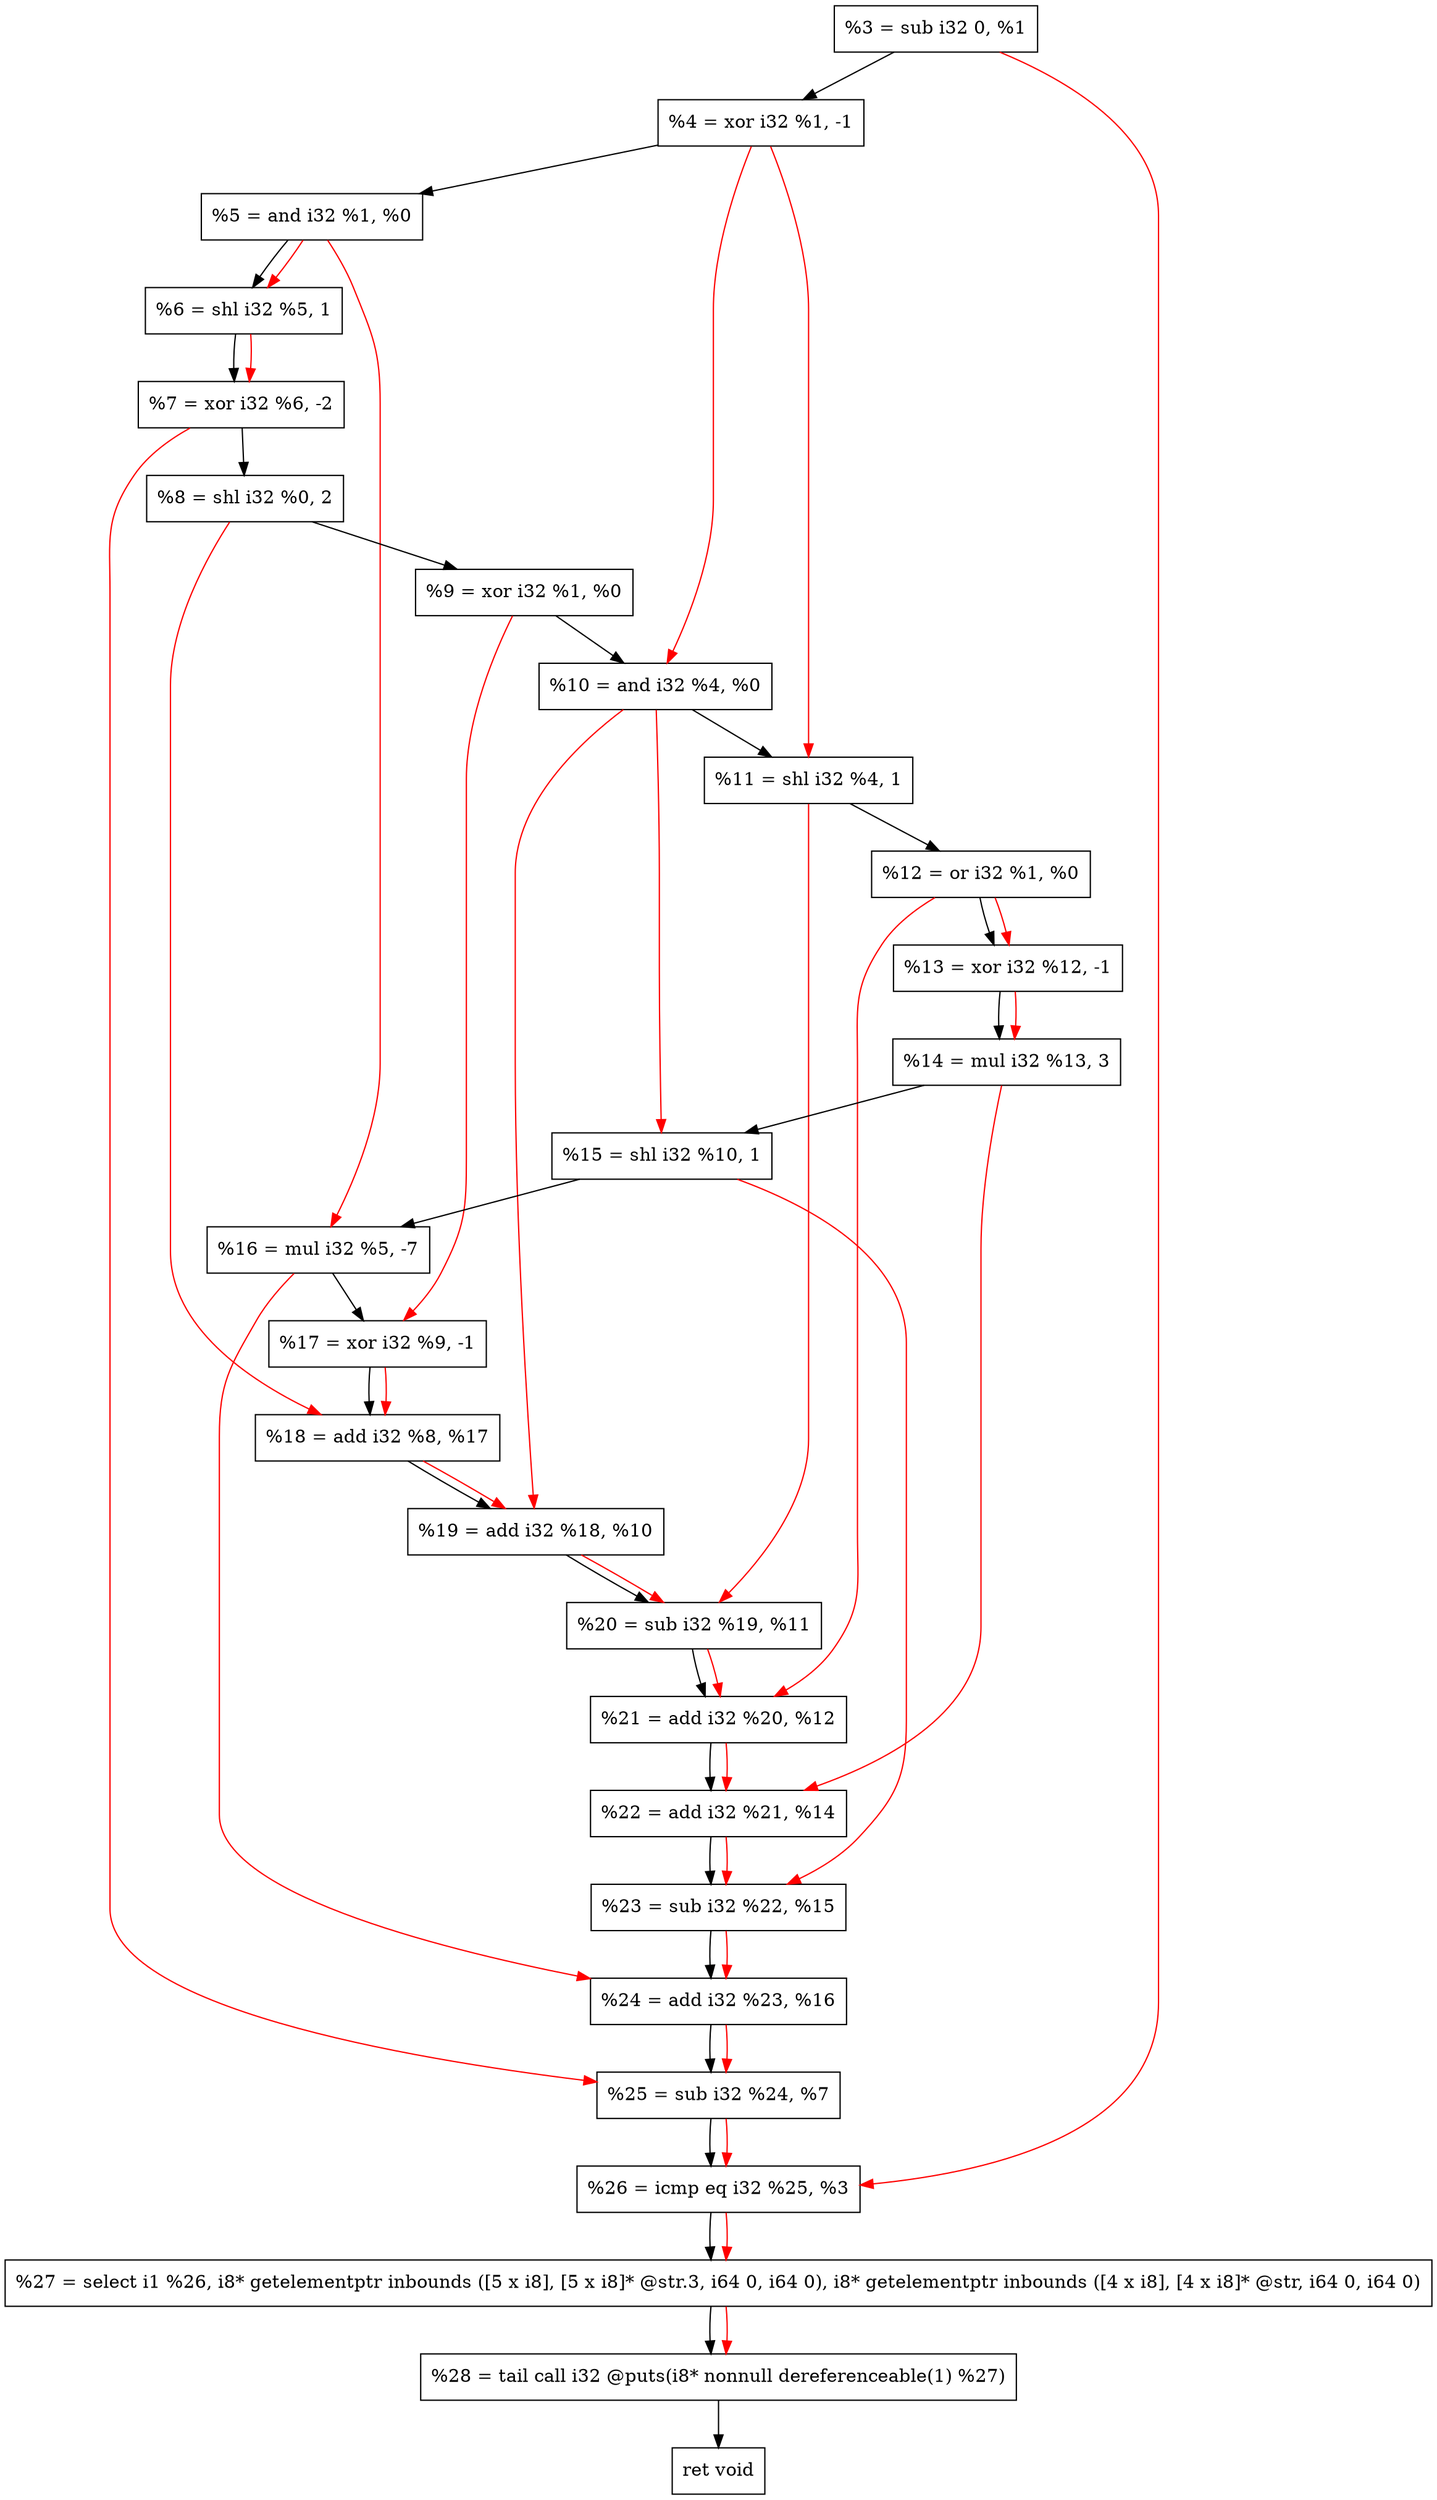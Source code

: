 digraph "DFG for'crackme' function" {
	Node0xd76b60[shape=record, label="  %3 = sub i32 0, %1"];
	Node0xd76c00[shape=record, label="  %4 = xor i32 %1, -1"];
	Node0xd76cc0[shape=record, label="  %5 = and i32 %1, %0"];
	Node0xd76d30[shape=record, label="  %6 = shl i32 %5, 1"];
	Node0xd76dd0[shape=record, label="  %7 = xor i32 %6, -2"];
	Node0xd76e70[shape=record, label="  %8 = shl i32 %0, 2"];
	Node0xd76ee0[shape=record, label="  %9 = xor i32 %1, %0"];
	Node0xd76f50[shape=record, label="  %10 = and i32 %4, %0"];
	Node0xd76fc0[shape=record, label="  %11 = shl i32 %4, 1"];
	Node0xd77030[shape=record, label="  %12 = or i32 %1, %0"];
	Node0xd770a0[shape=record, label="  %13 = xor i32 %12, -1"];
	Node0xd77140[shape=record, label="  %14 = mul i32 %13, 3"];
	Node0xd771b0[shape=record, label="  %15 = shl i32 %10, 1"];
	Node0xd77250[shape=record, label="  %16 = mul i32 %5, -7"];
	Node0xd772c0[shape=record, label="  %17 = xor i32 %9, -1"];
	Node0xd77330[shape=record, label="  %18 = add i32 %8, %17"];
	Node0xd773a0[shape=record, label="  %19 = add i32 %18, %10"];
	Node0xd77410[shape=record, label="  %20 = sub i32 %19, %11"];
	Node0xd77480[shape=record, label="  %21 = add i32 %20, %12"];
	Node0xd774f0[shape=record, label="  %22 = add i32 %21, %14"];
	Node0xd77560[shape=record, label="  %23 = sub i32 %22, %15"];
	Node0xd775d0[shape=record, label="  %24 = add i32 %23, %16"];
	Node0xd77640[shape=record, label="  %25 = sub i32 %24, %7"];
	Node0xd776b0[shape=record, label="  %26 = icmp eq i32 %25, %3"];
	Node0xd17268[shape=record, label="  %27 = select i1 %26, i8* getelementptr inbounds ([5 x i8], [5 x i8]* @str.3, i64 0, i64 0), i8* getelementptr inbounds ([4 x i8], [4 x i8]* @str, i64 0, i64 0)"];
	Node0xd77b50[shape=record, label="  %28 = tail call i32 @puts(i8* nonnull dereferenceable(1) %27)"];
	Node0xd77ba0[shape=record, label="  ret void"];
	Node0xd76b60 -> Node0xd76c00;
	Node0xd76c00 -> Node0xd76cc0;
	Node0xd76cc0 -> Node0xd76d30;
	Node0xd76d30 -> Node0xd76dd0;
	Node0xd76dd0 -> Node0xd76e70;
	Node0xd76e70 -> Node0xd76ee0;
	Node0xd76ee0 -> Node0xd76f50;
	Node0xd76f50 -> Node0xd76fc0;
	Node0xd76fc0 -> Node0xd77030;
	Node0xd77030 -> Node0xd770a0;
	Node0xd770a0 -> Node0xd77140;
	Node0xd77140 -> Node0xd771b0;
	Node0xd771b0 -> Node0xd77250;
	Node0xd77250 -> Node0xd772c0;
	Node0xd772c0 -> Node0xd77330;
	Node0xd77330 -> Node0xd773a0;
	Node0xd773a0 -> Node0xd77410;
	Node0xd77410 -> Node0xd77480;
	Node0xd77480 -> Node0xd774f0;
	Node0xd774f0 -> Node0xd77560;
	Node0xd77560 -> Node0xd775d0;
	Node0xd775d0 -> Node0xd77640;
	Node0xd77640 -> Node0xd776b0;
	Node0xd776b0 -> Node0xd17268;
	Node0xd17268 -> Node0xd77b50;
	Node0xd77b50 -> Node0xd77ba0;
edge [color=red]
	Node0xd76cc0 -> Node0xd76d30;
	Node0xd76d30 -> Node0xd76dd0;
	Node0xd76c00 -> Node0xd76f50;
	Node0xd76c00 -> Node0xd76fc0;
	Node0xd77030 -> Node0xd770a0;
	Node0xd770a0 -> Node0xd77140;
	Node0xd76f50 -> Node0xd771b0;
	Node0xd76cc0 -> Node0xd77250;
	Node0xd76ee0 -> Node0xd772c0;
	Node0xd76e70 -> Node0xd77330;
	Node0xd772c0 -> Node0xd77330;
	Node0xd77330 -> Node0xd773a0;
	Node0xd76f50 -> Node0xd773a0;
	Node0xd773a0 -> Node0xd77410;
	Node0xd76fc0 -> Node0xd77410;
	Node0xd77410 -> Node0xd77480;
	Node0xd77030 -> Node0xd77480;
	Node0xd77480 -> Node0xd774f0;
	Node0xd77140 -> Node0xd774f0;
	Node0xd774f0 -> Node0xd77560;
	Node0xd771b0 -> Node0xd77560;
	Node0xd77560 -> Node0xd775d0;
	Node0xd77250 -> Node0xd775d0;
	Node0xd775d0 -> Node0xd77640;
	Node0xd76dd0 -> Node0xd77640;
	Node0xd77640 -> Node0xd776b0;
	Node0xd76b60 -> Node0xd776b0;
	Node0xd776b0 -> Node0xd17268;
	Node0xd17268 -> Node0xd77b50;
}
